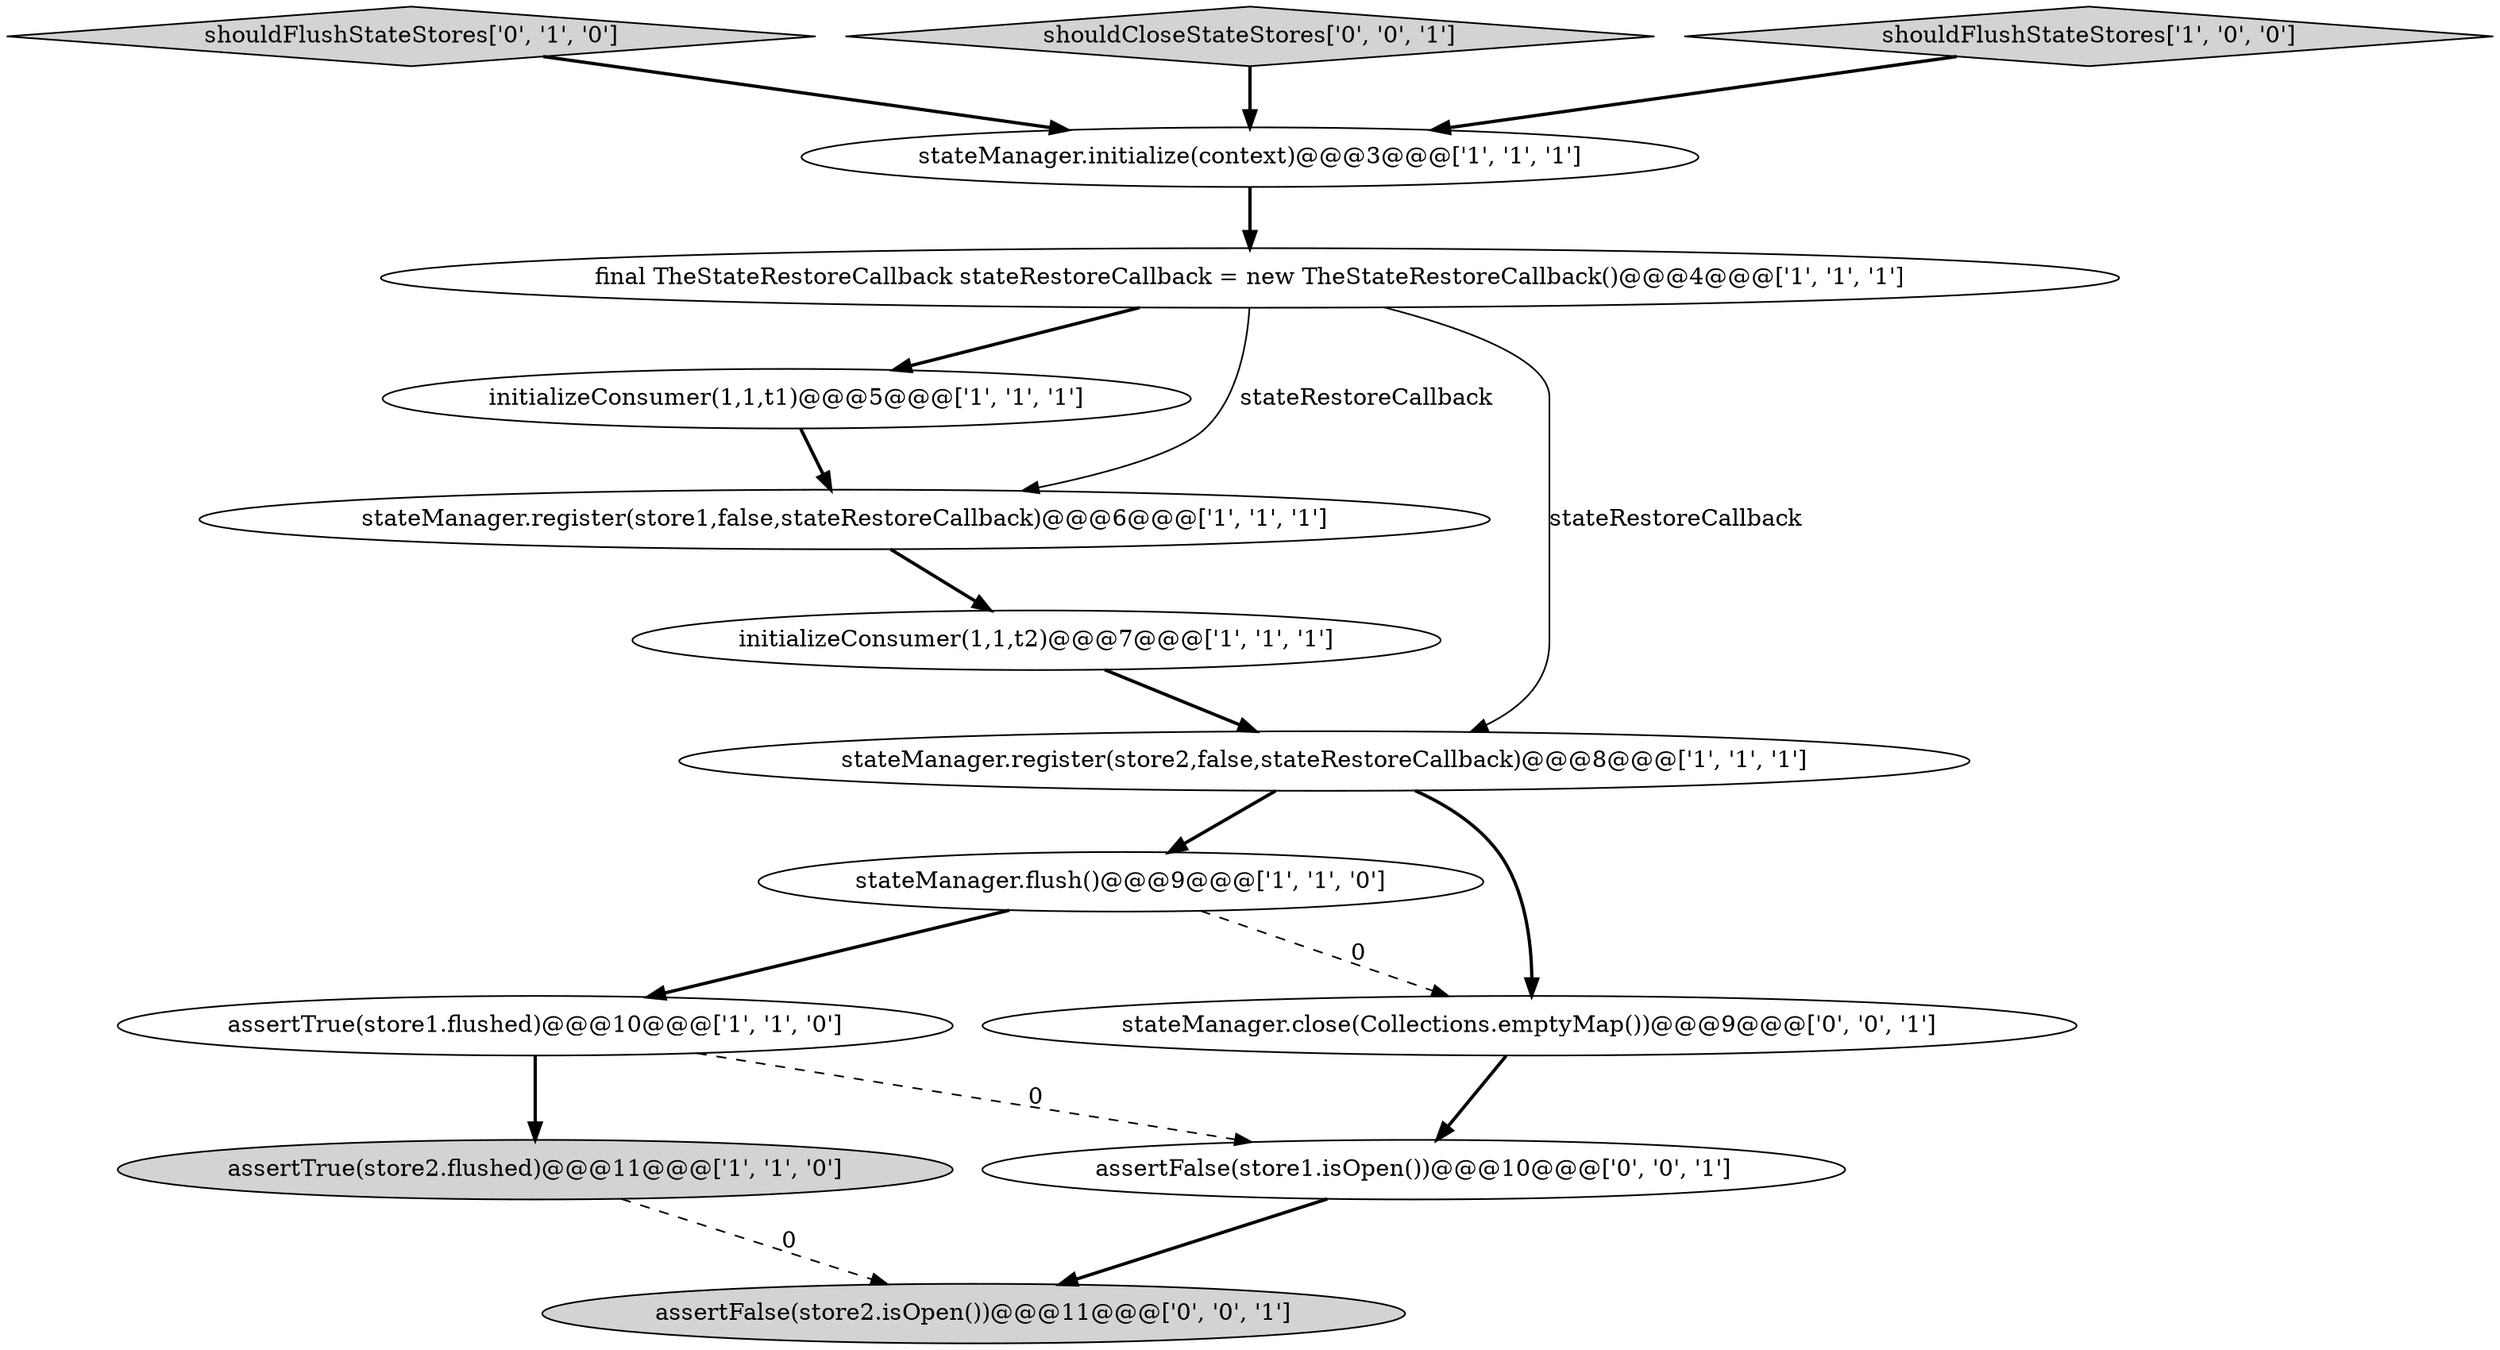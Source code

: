 digraph {
10 [style = filled, label = "shouldFlushStateStores['0', '1', '0']", fillcolor = lightgray, shape = diamond image = "AAA0AAABBB2BBB"];
4 [style = filled, label = "assertTrue(store1.flushed)@@@10@@@['1', '1', '0']", fillcolor = white, shape = ellipse image = "AAA0AAABBB1BBB"];
8 [style = filled, label = "initializeConsumer(1,1,t1)@@@5@@@['1', '1', '1']", fillcolor = white, shape = ellipse image = "AAA0AAABBB1BBB"];
9 [style = filled, label = "stateManager.flush()@@@9@@@['1', '1', '0']", fillcolor = white, shape = ellipse image = "AAA0AAABBB1BBB"];
1 [style = filled, label = "final TheStateRestoreCallback stateRestoreCallback = new TheStateRestoreCallback()@@@4@@@['1', '1', '1']", fillcolor = white, shape = ellipse image = "AAA0AAABBB1BBB"];
11 [style = filled, label = "shouldCloseStateStores['0', '0', '1']", fillcolor = lightgray, shape = diamond image = "AAA0AAABBB3BBB"];
3 [style = filled, label = "stateManager.initialize(context)@@@3@@@['1', '1', '1']", fillcolor = white, shape = ellipse image = "AAA0AAABBB1BBB"];
0 [style = filled, label = "stateManager.register(store2,false,stateRestoreCallback)@@@8@@@['1', '1', '1']", fillcolor = white, shape = ellipse image = "AAA0AAABBB1BBB"];
2 [style = filled, label = "assertTrue(store2.flushed)@@@11@@@['1', '1', '0']", fillcolor = lightgray, shape = ellipse image = "AAA0AAABBB1BBB"];
6 [style = filled, label = "stateManager.register(store1,false,stateRestoreCallback)@@@6@@@['1', '1', '1']", fillcolor = white, shape = ellipse image = "AAA0AAABBB1BBB"];
14 [style = filled, label = "assertFalse(store1.isOpen())@@@10@@@['0', '0', '1']", fillcolor = white, shape = ellipse image = "AAA0AAABBB3BBB"];
7 [style = filled, label = "shouldFlushStateStores['1', '0', '0']", fillcolor = lightgray, shape = diamond image = "AAA0AAABBB1BBB"];
5 [style = filled, label = "initializeConsumer(1,1,t2)@@@7@@@['1', '1', '1']", fillcolor = white, shape = ellipse image = "AAA0AAABBB1BBB"];
13 [style = filled, label = "assertFalse(store2.isOpen())@@@11@@@['0', '0', '1']", fillcolor = lightgray, shape = ellipse image = "AAA0AAABBB3BBB"];
12 [style = filled, label = "stateManager.close(Collections.emptyMap())@@@9@@@['0', '0', '1']", fillcolor = white, shape = ellipse image = "AAA0AAABBB3BBB"];
1->8 [style = bold, label=""];
0->9 [style = bold, label=""];
10->3 [style = bold, label=""];
5->0 [style = bold, label=""];
14->13 [style = bold, label=""];
11->3 [style = bold, label=""];
1->6 [style = solid, label="stateRestoreCallback"];
2->13 [style = dashed, label="0"];
4->14 [style = dashed, label="0"];
0->12 [style = bold, label=""];
8->6 [style = bold, label=""];
9->12 [style = dashed, label="0"];
9->4 [style = bold, label=""];
6->5 [style = bold, label=""];
1->0 [style = solid, label="stateRestoreCallback"];
3->1 [style = bold, label=""];
4->2 [style = bold, label=""];
12->14 [style = bold, label=""];
7->3 [style = bold, label=""];
}
